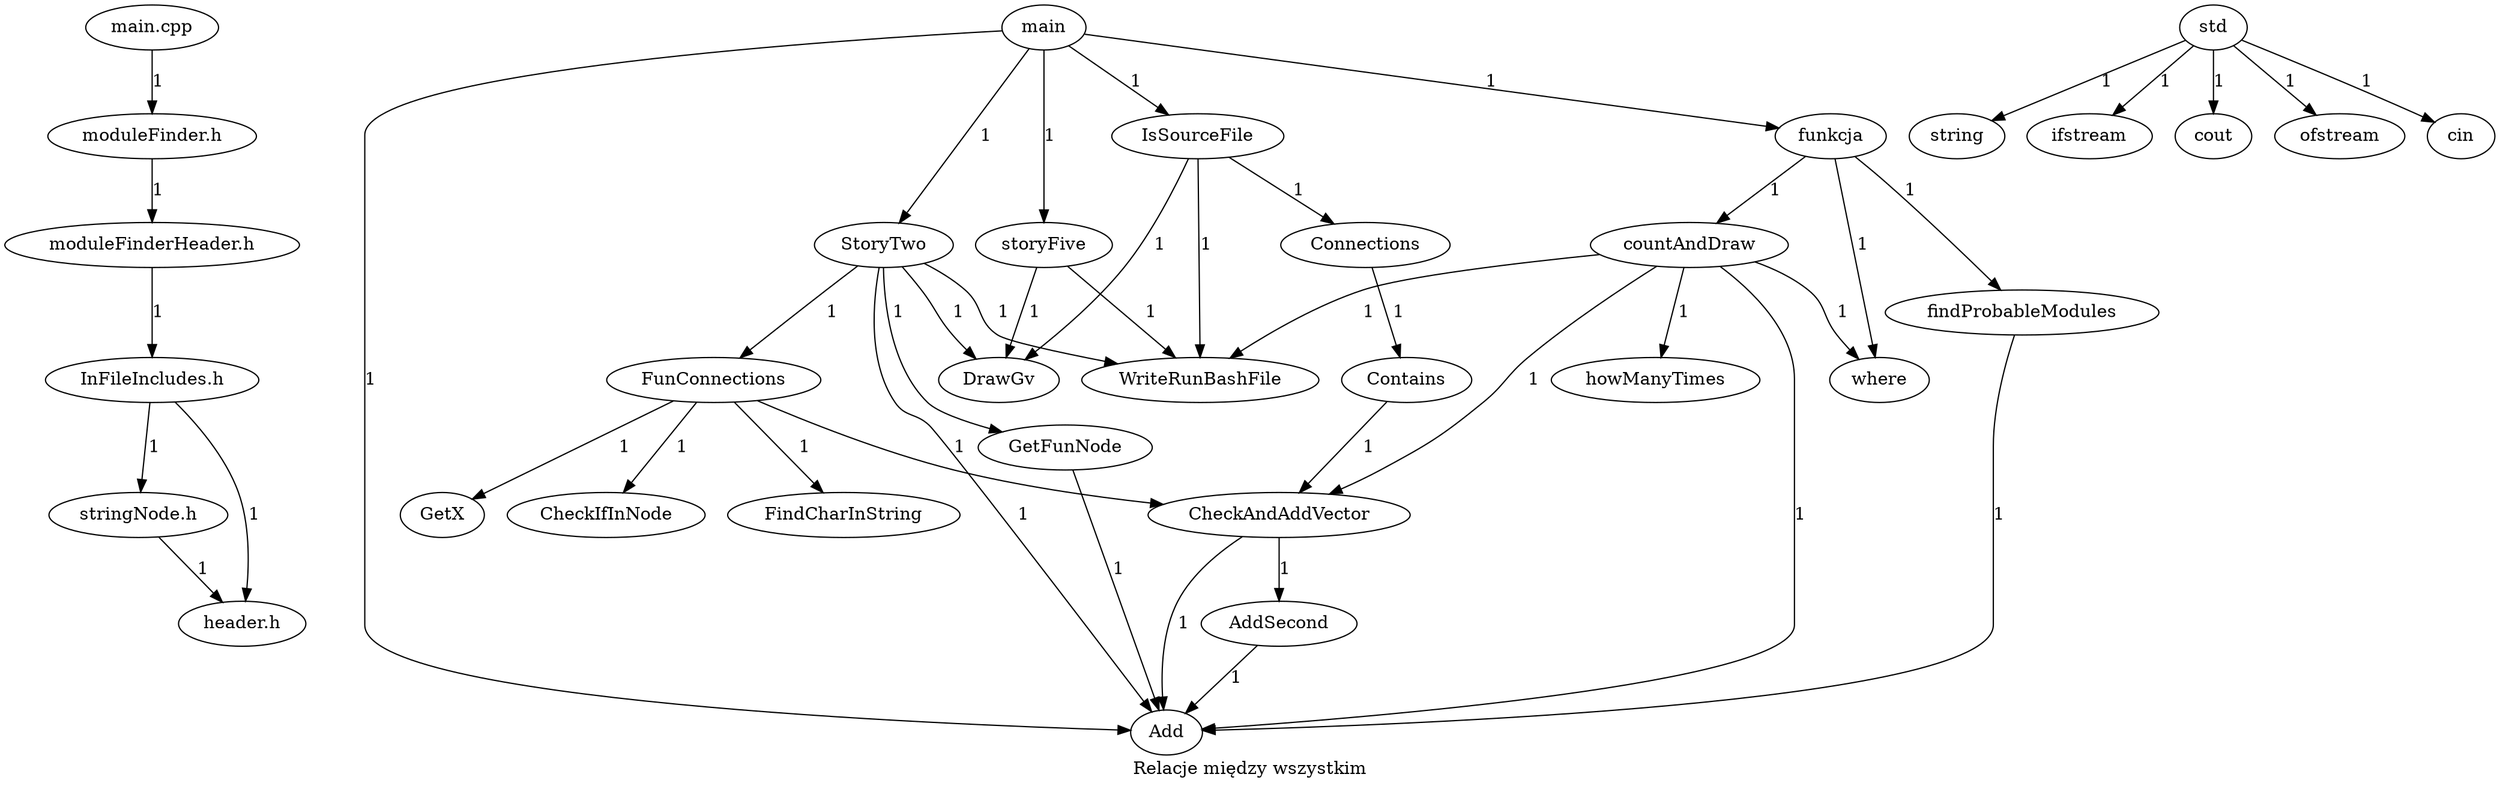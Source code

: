 digraph foo{
label ="Relacje między wszystkim""moduleFinder.h"->"moduleFinderHeader.h" [label = "1"];
"moduleFinderHeader.h"->"InFileIncludes.h" [label = "1"];
"stringNode.h"->"header.h" [label = "1"];
"main.cpp"->"moduleFinder.h" [label = "1"];
"InFileIncludes.h"->"stringNode.h" [label = "1"];
"InFileIncludes.h"->"header.h" [label = "1"];
"main"->"Add" [label = "1"];
"main"->"IsSourceFile" [label = "1"];
"main"->"StoryTwo" [label = "1"];
"main"->"storyFive" [label = "1"];
"main"->"funkcja" [label = "1"];
"AddSecond"->"Add" [label = "1"];
"IsSourceFile"->"Connections" [label = "1"];
"IsSourceFile"->"WriteRunBashFile" [label = "1"];
"IsSourceFile"->"DrawGv" [label = "1"];
"Contains"->"CheckAndAddVector" [label = "1"];
"Connections"->"Contains" [label = "1"];
"GetFunNode"->"Add" [label = "1"];
"StoryTwo"->"Add" [label = "1"];
"StoryTwo"->"WriteRunBashFile" [label = "1"];
"StoryTwo"->"GetFunNode" [label = "1"];
"StoryTwo"->"FunConnections" [label = "1"];
"StoryTwo"->"DrawGv" [label = "1"];
"FunConnections"->"GetX" [label = "1"];
"FunConnections"->"CheckIfInNode" [label = "1"];
"FunConnections"->"FindCharInString" [label = "1"];
"FunConnections"->"CheckAndAddVector" [label = "1"];
"CheckAndAddVector"->"Add" [label = "1"];
"CheckAndAddVector"->"AddSecond" [label = "1"];
"storyFive"->"WriteRunBashFile" [label = "1"];
"storyFive"->"DrawGv" [label = "1"];
"funkcja"->"where" [label = "1"];
"funkcja"->"findProbableModules" [label = "1"];
"funkcja"->"countAndDraw" [label = "1"];
"findProbableModules"->"Add" [label = "1"];
"countAndDraw"->"Add" [label = "1"];
"countAndDraw"->"where" [label = "1"];
"countAndDraw"->"howManyTimes" [label = "1"];
"countAndDraw"->"WriteRunBashFile" [label = "1"];
"countAndDraw"->"CheckAndAddVector" [label = "1"];
"std"->"string" [label = "1"];
"std"->"ifstream" [label = "1"];
"std"->"cout" [label = "1"];
"std"->"ofstream" [label = "1"];
"std"->"cin" [label = "1"];
}